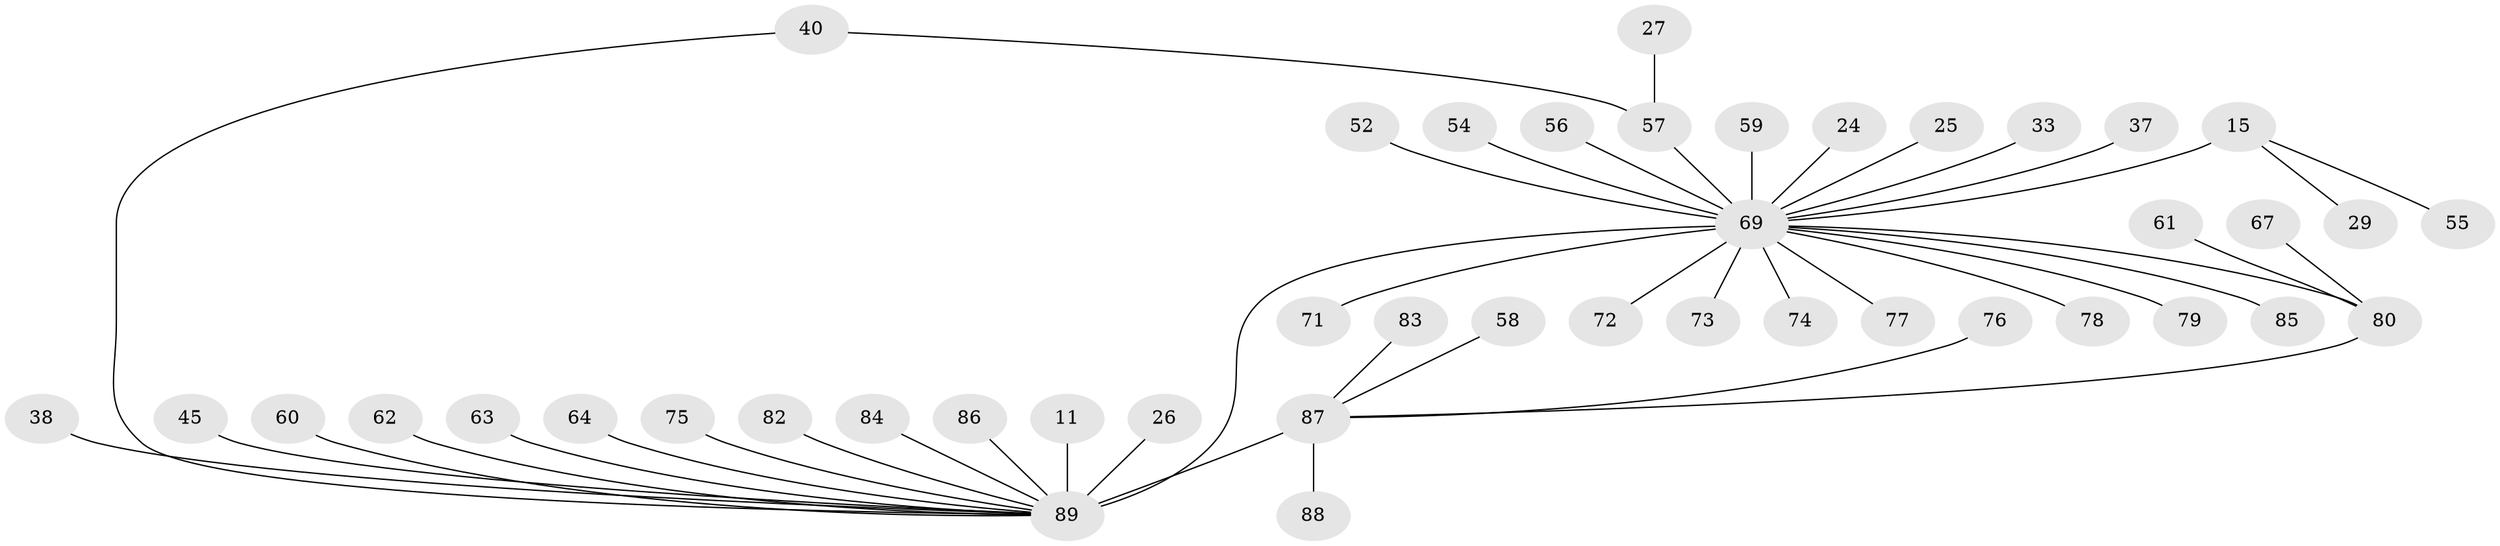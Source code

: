 // original degree distribution, {7: 0.0449438202247191, 8: 0.056179775280898875, 6: 0.02247191011235955, 11: 0.011235955056179775, 5: 0.02247191011235955, 4: 0.033707865168539325, 14: 0.011235955056179775, 3: 0.06741573033707865, 9: 0.011235955056179775, 1: 0.5168539325842697, 2: 0.20224719101123595}
// Generated by graph-tools (version 1.1) at 2025/54/03/09/25 04:54:05]
// undirected, 44 vertices, 45 edges
graph export_dot {
graph [start="1"]
  node [color=gray90,style=filled];
  11 [super="+10"];
  15 [super="+13"];
  24;
  25;
  26;
  27;
  29;
  33;
  37;
  38;
  40 [super="+36"];
  45;
  52 [super="+43"];
  54;
  55;
  56;
  57 [super="+28+8"];
  58;
  59 [super="+49+53"];
  60;
  61;
  62;
  63;
  64;
  67;
  69 [super="+41+2+31+16"];
  71;
  72;
  73;
  74 [super="+68"];
  75 [super="+35"];
  76;
  77;
  78 [super="+48"];
  79;
  80 [super="+4+21+44"];
  82;
  83;
  84;
  85 [super="+51"];
  86;
  87 [super="+42+46+50"];
  88;
  89 [super="+70+81+19"];
  11 -- 89 [weight=4];
  15 -- 55;
  15 -- 29;
  15 -- 69 [weight=5];
  24 -- 69;
  25 -- 69 [weight=2];
  26 -- 89;
  27 -- 57;
  33 -- 69;
  37 -- 69;
  38 -- 89;
  40 -- 57;
  40 -- 89;
  45 -- 89;
  52 -- 69;
  54 -- 69;
  56 -- 69;
  57 -- 69 [weight=5];
  58 -- 87;
  59 -- 69 [weight=2];
  60 -- 89;
  61 -- 80;
  62 -- 89;
  63 -- 89;
  64 -- 89;
  67 -- 80;
  69 -- 73;
  69 -- 74;
  69 -- 77;
  69 -- 79;
  69 -- 80 [weight=4];
  69 -- 71;
  69 -- 72;
  69 -- 78;
  69 -- 85;
  69 -- 89 [weight=7];
  75 -- 89;
  76 -- 87;
  80 -- 87;
  82 -- 89;
  83 -- 87;
  84 -- 89;
  86 -- 89;
  87 -- 88;
  87 -- 89 [weight=6];
}
